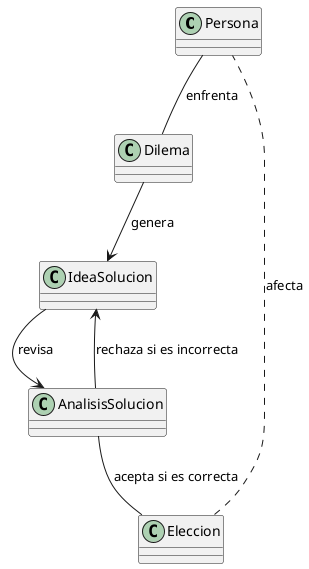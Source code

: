 @startuml TomaDeDecisionesObjetos
Persona -- Dilema : enfrenta
Dilema --> IdeaSolucion : genera
IdeaSolucion --> AnalisisSolucion : revisa
AnalisisSolucion --> IdeaSolucion : rechaza si es incorrecta
AnalisisSolucion -- Eleccion : acepta si es correcta
Eleccion .. Persona : afecta
@enduml
